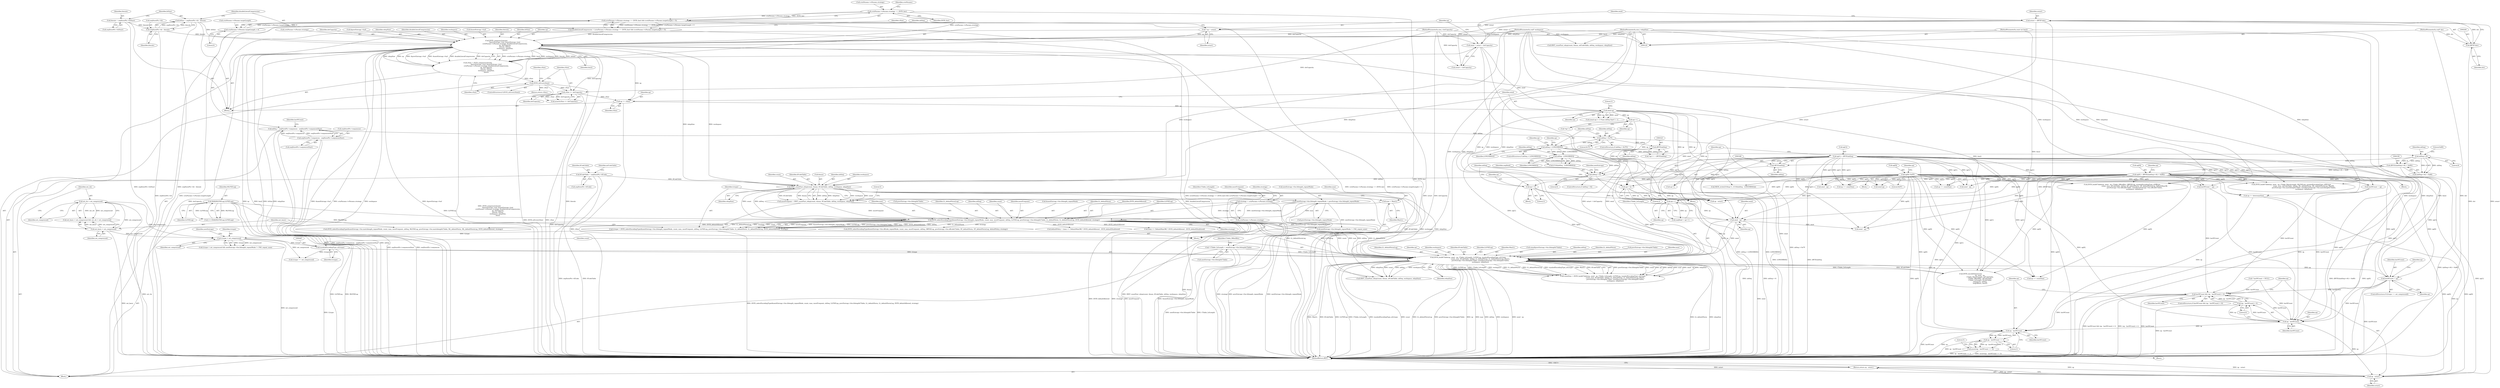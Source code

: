 digraph "0_zstd_3e5cdf1b6a85843e991d7d10f6a2567c15580da0_0@pointer" {
"1000518" [label="(Call,lastNCount = op)"];
"1000355" [label="(Call,op[0]=0xFF)"];
"1000343" [label="(Call,op[1] = (BYTE)nbSeq)"];
"1000347" [label="(Call,(BYTE)nbSeq)"];
"1000338" [label="(Call,nbSeq>>8)"];
"1000327" [label="(Call,nbSeq < LONGNBSEQ)"];
"1000315" [label="(Call,nbSeq < 0x7F)"];
"1000212" [label="(Call,nbSeq = seqStorePtr->sequences - seqStorePtr->sequencesStart)"];
"1000214" [label="(Call,seqStorePtr->sequences - seqStorePtr->sequencesStart)"];
"1000331" [label="(Call,op[0] = (BYTE)((nbSeq>>8) + 0x80))"];
"1000335" [label="(Call,(BYTE)((nbSeq>>8) + 0x80))"];
"1000479" [label="(Call,ZSTD_buildCTable(op, oend - op, CTable_LitLength, LLFSELog, (symbolEncodingType_e)LLtype,\n                                                    count, max, llCodeTable, nbSeq, LL_defaultNorm, LL_defaultNormLog, MaxLL,\n                                                    prevEntropy->fse.litlengthCTable, sizeof(prevEntropy->fse.litlengthCTable),\n                                                    workspace, wkspSize))"];
"1000481" [label="(Call,oend - op)"];
"1000305" [label="(Call,oend-op)"];
"1000202" [label="(Call,oend = ostart + dstCapacity)"];
"1000197" [label="(Call,ostart = (BYTE*)dst)"];
"1000199" [label="(Call,(BYTE*)dst)"];
"1000125" [label="(MethodParameterIn,void* dst)"];
"1000126" [label="(MethodParameterIn,size_t dstCapacity)"];
"1000300" [label="(Call,op += cSize)"];
"1000297" [label="(Call,cSize <= dstCapacity)"];
"1000292" [label="(Call,ZSTD_isError(cSize))"];
"1000267" [label="(Call,cSize = ZSTD_compressLiterals(\n                                    &prevEntropy->huf, &nextEntropy->huf,\n                                    cctxParams->cParams.strategy, disableLiteralCompression,\n                                    op, dstCapacity,\n                                    literals, litSize,\n                                    workspace, wkspSize,\n                                    bmi2))"];
"1000269" [label="(Call,ZSTD_compressLiterals(\n                                    &prevEntropy->huf, &nextEntropy->huf,\n                                    cctxParams->cParams.strategy, disableLiteralCompression,\n                                    op, dstCapacity,\n                                    literals, litSize,\n                                    workspace, wkspSize,\n                                    bmi2))"];
"1000252" [label="(Call,cctxParams->cParams.strategy == ZSTD_fast)"];
"1000249" [label="(Call,disableLiteralCompression = (cctxParams->cParams.strategy == ZSTD_fast) && (cctxParams->cParams.targetLength > 0))"];
"1000251" [label="(Call,(cctxParams->cParams.strategy == ZSTD_fast) && (cctxParams->cParams.targetLength > 0))"];
"1000259" [label="(Call,cctxParams->cParams.targetLength > 0)"];
"1000208" [label="(Call,* op = ostart)"];
"1000243" [label="(Call,seqStorePtr->lit - literals)"];
"1000235" [label="(Call,literals = seqStorePtr->litStart)"];
"1000241" [label="(Call,litSize = seqStorePtr->lit - literals)"];
"1000127" [label="(MethodParameterIn,void* workspace)"];
"1000128" [label="(MethodParameterIn,size_t wkspSize)"];
"1000129" [label="(MethodParameterIn,const int bmi2)"];
"1000397" [label="(Call,op++)"];
"1000350" [label="(Call,op+=2)"];
"1000320" [label="(Call,op++)"];
"1000370" [label="(Call,op+=3)"];
"1000151" [label="(Call,* CTable_LitLength = nextEntropy->fse.litlengthCTable)"];
"1000433" [label="(Call,ZSTD_selectEncodingType(&nextEntropy->fse.litlength_repeatMode, count, max, mostFrequent, nbSeq, LLFSELog, prevEntropy->fse.litlengthCTable, LL_defaultNorm, LL_defaultNormLog, ZSTD_defaultAllowed, strategy))"];
"1000420" [label="(Call,nextEntropy->fse.litlength_repeatMode = prevEntropy->fse.litlength_repeatMode)"];
"1000409" [label="(Call,HIST_countFast_wksp(count, &max, llCodeTable, nbSeq, workspace, wkspSize))"];
"1000187" [label="(Call,llCodeTable = seqStorePtr->llCode)"];
"1000374" [label="(Call,nbSeq==0)"];
"1000367" [label="(Call,nbSeq - LONGNBSEQ)"];
"1000322" [label="(Call,(BYTE)nbSeq)"];
"1000403" [label="(Call,max = MaxLL)"];
"1000407" [label="(Call,mostFrequent = HIST_countFast_wksp(count, &max, llCodeTable, nbSeq, workspace, wkspSize))"];
"1000231" [label="(Call,MAX(MLFSELog,LLFSELog))"];
"1000142" [label="(Call,strategy = cctxParams->cParams.strategy)"];
"1000486" [label="(Call,(symbolEncodingType_e)LLtype)"];
"1000465" [label="(Call,LLtype < set_compressed)"];
"1000431" [label="(Call,LLtype = ZSTD_selectEncodingType(&nextEntropy->fse.litlength_repeatMode, count, max, mostFrequent, nbSeq, LLFSELog, prevEntropy->fse.litlengthCTable, LL_defaultNorm, LL_defaultNormLog, ZSTD_defaultAllowed, strategy))"];
"1000459" [label="(Call,set_rle < set_compressed)"];
"1000456" [label="(Call,set_basic < set_compressed)"];
"1000812" [label="(Call,lastNCount && (op - lastNCount) < 4)"];
"1000822" [label="(Call,op - lastNCount)"];
"1000821" [label="(Call,op - lastNCount == 3)"];
"1000820" [label="(Call,assert(op - lastNCount == 3))"];
"1000815" [label="(Call,op - lastNCount)"];
"1000814" [label="(Call,(op - lastNCount) < 4)"];
"1000832" [label="(Call,op - ostart)"];
"1000831" [label="(Return,return op - ostart;)"];
"1000204" [label="(Call,ostart + dstCapacity)"];
"1000335" [label="(Call,(BYTE)((nbSeq>>8) + 0x80))"];
"1000296" [label="(Call,assert(cSize <= dstCapacity))"];
"1000832" [label="(Call,op - ostart)"];
"1000284" [label="(Identifier,op)"];
"1000398" [label="(Identifier,op)"];
"1000343" [label="(Call,op[1] = (BYTE)nbSeq)"];
"1000153" [label="(Call,nextEntropy->fse.litlengthCTable)"];
"1000397" [label="(Call,op++)"];
"1000444" [label="(Identifier,LLFSELog)"];
"1000297" [label="(Call,cSize <= dstCapacity)"];
"1000514" [label="(ControlStructure,if (LLtype == set_compressed))"];
"1000765" [label="(Call,op += countSize)"];
"1000821" [label="(Call,op - lastNCount == 3)"];
"1000409" [label="(Call,HIST_countFast_wksp(count, &max, llCodeTable, nbSeq, workspace, wkspSize))"];
"1000519" [label="(Identifier,lastNCount)"];
"1000198" [label="(Identifier,ostart)"];
"1000316" [label="(Identifier,nbSeq)"];
"1000337" [label="(Call,(nbSeq>>8) + 0x80)"];
"1000304" [label="(Call,(oend-op) < 3 /*max nbSeq Size*/ + 1)"];
"1000144" [label="(Call,cctxParams->cParams.strategy)"];
"1000362" [label="(Call,op+1)"];
"1000347" [label="(Call,(BYTE)nbSeq)"];
"1000265" [label="(Literal,0)"];
"1000373" [label="(ControlStructure,if (nbSeq==0))"];
"1000350" [label="(Call,op+=2)"];
"1000811" [label="(ControlStructure,if (lastNCount && (op - lastNCount) < 4))"];
"1000151" [label="(Call,* CTable_LitLength = nextEntropy->fse.litlengthCTable)"];
"1000319" [label="(Call,*op++)"];
"1000507" [label="(Identifier,workspace)"];
"1000645" [label="(Call,op += countSize)"];
"1000126" [label="(MethodParameterIn,size_t dstCapacity)"];
"1000340" [label="(Literal,8)"];
"1000375" [label="(Identifier,nbSeq)"];
"1000299" [label="(Identifier,dstCapacity)"];
"1000420" [label="(Call,nextEntropy->fse.litlength_repeatMode = prevEntropy->fse.litlength_repeatMode)"];
"1000445" [label="(Call,prevEntropy->fse.litlengthCTable)"];
"1000237" [label="(Call,seqStorePtr->litStart)"];
"1000451" [label="(Identifier,LL_defaultNormLog)"];
"1000278" [label="(Call,cctxParams->cParams.strategy)"];
"1000479" [label="(Call,ZSTD_buildCTable(op, oend - op, CTable_LitLength, LLFSELog, (symbolEncodingType_e)LLtype,\n                                                    count, max, llCodeTable, nbSeq, LL_defaultNorm, LL_defaultNormLog, MaxLL,\n                                                    prevEntropy->fse.litlengthCTable, sizeof(prevEntropy->fse.litlengthCTable),\n                                                    workspace, wkspSize))"];
"1000244" [label="(Call,seqStorePtr->lit)"];
"1000603" [label="(Call,ZSTD_buildCTable(op, oend - op, CTable_OffsetBits, OffFSELog, (symbolEncodingType_e)Offtype,\n                                                    count, max, ofCodeTable, nbSeq, OF_defaultNorm, OF_defaultNormLog, DefaultMaxOff,\n                                                    prevEntropy->fse.offcodeCTable, sizeof(prevEntropy->fse.offcodeCTable),\n                                                    workspace, wkspSize))"];
"1000491" [label="(Identifier,llCodeTable)"];
"1000369" [label="(Identifier,LONGNBSEQ)"];
"1000827" [label="(Literal,5)"];
"1000285" [label="(Identifier,dstCapacity)"];
"1000521" [label="(Call,op += countSize)"];
"1000543" [label="(Call,(max <= DefaultMaxOff) ? ZSTD_defaultAllowed : ZSTD_defaultDisallowed)"];
"1000213" [label="(Identifier,nbSeq)"];
"1000485" [label="(Identifier,LLFSELog)"];
"1000642" [label="(Call,lastNCount = op)"];
"1000381" [label="(Identifier,nextEntropy)"];
"1000426" [label="(Call,prevEntropy->fse.litlength_repeatMode)"];
"1000656" [label="(Call,HIST_countFast_wksp(count, &max, mlCodeTable, nbSeq, workspace, wkspSize))"];
"1000461" [label="(Identifier,set_compressed)"];
"1000825" [label="(Literal,3)"];
"1000356" [label="(Call,op[0])"];
"1000820" [label="(Call,assert(op - lastNCount == 3))"];
"1000270" [label="(Call,&prevEntropy->huf)"];
"1000495" [label="(Identifier,MaxLL)"];
"1000258" [label="(Identifier,ZSTD_fast)"];
"1000202" [label="(Call,oend = ostart + dstCapacity)"];
"1000251" [label="(Call,(cctxParams->cParams.strategy == ZSTD_fast) && (cctxParams->cParams.targetLength > 0))"];
"1000328" [label="(Identifier,nbSeq)"];
"1000315" [label="(Call,nbSeq < 0x7F)"];
"1000367" [label="(Call,nbSeq - LONGNBSEQ)"];
"1000354" [label="(Block,)"];
"1000291" [label="(ControlStructure,if (ZSTD_isError(cSize)))"];
"1000453" [label="(Identifier,strategy)"];
"1000431" [label="(Call,LLtype = ZSTD_selectEncodingType(&nextEntropy->fse.litlength_repeatMode, count, max, mostFrequent, nbSeq, LLFSELog, prevEntropy->fse.litlengthCTable, LL_defaultNorm, LL_defaultNormLog, ZSTD_defaultAllowed, strategy))"];
"1000443" [label="(Identifier,nbSeq)"];
"1000414" [label="(Identifier,nbSeq)"];
"1000289" [label="(Identifier,wkspSize)"];
"1000723" [label="(Call,ZSTD_buildCTable(op, oend - op, CTable_MatchLength, MLFSELog, (symbolEncodingType_e)MLtype,\n                                                    count, max, mlCodeTable, nbSeq, ML_defaultNorm, ML_defaultNormLog, MaxML,\n                                                    prevEntropy->fse.matchlengthCTable, sizeof(prevEntropy->fse.matchlengthCTable),\n                                                    workspace, wkspSize))"];
"1000481" [label="(Call,oend - op)"];
"1000314" [label="(ControlStructure,if (nbSeq < 0x7F))"];
"1000306" [label="(Identifier,oend)"];
"1000376" [label="(Literal,0)"];
"1000365" [label="(Call,(U16)(nbSeq - LONGNBSEQ))"];
"1000127" [label="(MethodParameterIn,void* workspace)"];
"1000293" [label="(Identifier,cSize)"];
"1000224" [label="(Identifier,lastNCount)"];
"1000267" [label="(Call,cSize = ZSTD_compressLiterals(\n                                    &prevEntropy->huf, &nextEntropy->huf,\n                                    cctxParams->cParams.strategy, disableLiteralCompression,\n                                    op, dstCapacity,\n                                    literals, litSize,\n                                    workspace, wkspSize,\n                                    bmi2))"];
"1000486" [label="(Call,(symbolEncodingType_e)LLtype)"];
"1000456" [label="(Call,set_basic < set_compressed)"];
"1000762" [label="(Call,lastNCount = op)"];
"1000404" [label="(Identifier,max)"];
"1000407" [label="(Call,mostFrequent = HIST_countFast_wksp(count, &max, llCodeTable, nbSeq, workspace, wkspSize))"];
"1000522" [label="(Identifier,op)"];
"1000441" [label="(Identifier,max)"];
"1000395" [label="(Call,seqHead = op++)"];
"1000440" [label="(Identifier,count)"];
"1000421" [label="(Call,nextEntropy->fse.litlength_repeatMode)"];
"1000814" [label="(Call,(op - lastNCount) < 4)"];
"1000188" [label="(Identifier,llCodeTable)"];
"1000565" [label="(Call,ZSTD_selectEncodingType(&nextEntropy->fse.offcode_repeatMode, count, max, mostFrequent, nbSeq, OffFSELog, prevEntropy->fse.offcodeCTable, OF_defaultNorm, OF_defaultNormLog, defaultPolicy, strategy))"];
"1000345" [label="(Identifier,op)"];
"1000333" [label="(Identifier,op)"];
"1000295" [label="(Identifier,cSize)"];
"1000833" [label="(Identifier,op)"];
"1000477" [label="(Call,countSize = ZSTD_buildCTable(op, oend - op, CTable_LitLength, LLFSELog, (symbolEncodingType_e)LLtype,\n                                                    count, max, llCodeTable, nbSeq, LL_defaultNorm, LL_defaultNormLog, MaxLL,\n                                                    prevEntropy->fse.litlengthCTable, sizeof(prevEntropy->fse.litlengthCTable),\n                                                    workspace, wkspSize))"];
"1000415" [label="(Identifier,workspace)"];
"1000199" [label="(Call,(BYTE*)dst)"];
"1000541" [label="(Call,defaultPolicy = (max <= DefaultMaxOff) ? ZSTD_defaultAllowed : ZSTD_defaultDisallowed)"];
"1000396" [label="(Identifier,seqHead)"];
"1000459" [label="(Call,set_rle < set_compressed)"];
"1000467" [label="(Identifier,set_compressed)"];
"1000408" [label="(Identifier,mostFrequent)"];
"1000242" [label="(Identifier,litSize)"];
"1000501" [label="(Call,sizeof(prevEntropy->fse.litlengthCTable))"];
"1000403" [label="(Call,max = MaxLL)"];
"1000460" [label="(Identifier,set_rle)"];
"1000416" [label="(Identifier,wkspSize)"];
"1000320" [label="(Call,op++)"];
"1000332" [label="(Call,op[0])"];
"1000283" [label="(Identifier,disableLiteralCompression)"];
"1000520" [label="(Identifier,op)"];
"1000338" [label="(Call,nbSeq>>8)"];
"1000352" [label="(Literal,2)"];
"1000331" [label="(Call,op[0] = (BYTE)((nbSeq>>8) + 0x80))"];
"1000329" [label="(Identifier,LONGNBSEQ)"];
"1000208" [label="(Call,* op = ostart)"];
"1000215" [label="(Call,seqStorePtr->sequences)"];
"1000243" [label="(Call,seqStorePtr->lit - literals)"];
"1000605" [label="(Call,oend - op)"];
"1000290" [label="(Identifier,bmi2)"];
"1000305" [label="(Call,oend-op)"];
"1000392" [label="(Call,op - ostart)"];
"1000327" [label="(Call,nbSeq < LONGNBSEQ)"];
"1000492" [label="(Identifier,nbSeq)"];
"1000249" [label="(Call,disableLiteralCompression = (cctxParams->cParams.strategy == ZSTD_fast) && (cctxParams->cParams.targetLength > 0))"];
"1000247" [label="(Identifier,literals)"];
"1000813" [label="(Identifier,lastNCount)"];
"1000816" [label="(Identifier,op)"];
"1000212" [label="(Call,nbSeq = seqStorePtr->sequences - seqStorePtr->sequencesStart)"];
"1000493" [label="(Identifier,LL_defaultNorm)"];
"1000125" [label="(MethodParameterIn,void* dst)"];
"1000808" [label="(Call,op += bitstreamSize)"];
"1000815" [label="(Call,op - lastNCount)"];
"1000160" [label="(Identifier,CTable_OffsetBits)"];
"1000669" [label="(Call,oend-op)"];
"1000302" [label="(Identifier,cSize)"];
"1000496" [label="(Call,prevEntropy->fse.litlengthCTable)"];
"1000442" [label="(Identifier,mostFrequent)"];
"1000455" [label="(Call,set_basic < set_compressed && set_rle < set_compressed)"];
"1000488" [label="(Identifier,LLtype)"];
"1000253" [label="(Call,cctxParams->cParams.strategy)"];
"1000685" [label="(Call,ZSTD_selectEncodingType(&nextEntropy->fse.matchlength_repeatMode, count, max, mostFrequent, nbSeq, MLFSELog, prevEntropy->fse.matchlengthCTable, ML_defaultNorm, ML_defaultNormLog, ZSTD_defaultAllowed, strategy))"];
"1000234" [label="(Block,)"];
"1000342" [label="(Block,)"];
"1000223" [label="(Call,* lastNCount = NULL)"];
"1000218" [label="(Call,seqStorePtr->sequencesStart)"];
"1000831" [label="(Return,return op - ostart;)"];
"1000361" [label="(Call,MEM_writeLE16(op+1, (U16)(nbSeq - LONGNBSEQ)))"];
"1000468" [label="(Call,nextEntropy->fse.litlength_repeatMode != FSE_repeat_none)"];
"1000490" [label="(Identifier,max)"];
"1000351" [label="(Identifier,op)"];
"1000339" [label="(Identifier,nbSeq)"];
"1000532" [label="(Call,HIST_countFast_wksp(count, &max, ofCodeTable, nbSeq, workspace, wkspSize))"];
"1000250" [label="(Identifier,disableLiteralCompression)"];
"1000433" [label="(Call,ZSTD_selectEncodingType(&nextEntropy->fse.litlength_repeatMode, count, max, mostFrequent, nbSeq, LLFSELog, prevEntropy->fse.litlengthCTable, LL_defaultNorm, LL_defaultNormLog, ZSTD_defaultAllowed, strategy))"];
"1000834" [label="(Identifier,ostart)"];
"1000355" [label="(Call,op[0]=0xFF)"];
"1000434" [label="(Call,&nextEntropy->fse.litlength_repeatMode)"];
"1000214" [label="(Call,seqStorePtr->sequences - seqStorePtr->sequencesStart)"];
"1000189" [label="(Call,seqStorePtr->llCode)"];
"1000241" [label="(Call,litSize = seqStorePtr->lit - literals)"];
"1000410" [label="(Identifier,count)"];
"1000330" [label="(Block,)"];
"1000129" [label="(MethodParameterIn,const int bmi2)"];
"1000401" [label="(Block,)"];
"1000405" [label="(Identifier,MaxLL)"];
"1000260" [label="(Call,cctxParams->cParams.targetLength)"];
"1000187" [label="(Call,llCodeTable = seqStorePtr->llCode)"];
"1000818" [label="(Literal,4)"];
"1000309" [label="(Literal,3)"];
"1000817" [label="(Identifier,lastNCount)"];
"1000231" [label="(Call,MAX(MLFSELog,LLFSELog))"];
"1000142" [label="(Call,strategy = cctxParams->cParams.strategy)"];
"1000288" [label="(Identifier,workspace)"];
"1000508" [label="(Identifier,wkspSize)"];
"1000374" [label="(Call,nbSeq==0)"];
"1000484" [label="(Identifier,CTable_LitLength)"];
"1000368" [label="(Identifier,nbSeq)"];
"1000341" [label="(Literal,0x80)"];
"1000307" [label="(Identifier,op)"];
"1000482" [label="(Identifier,oend)"];
"1000301" [label="(Identifier,op)"];
"1000450" [label="(Identifier,LL_defaultNorm)"];
"1000318" [label="(Call,*op++ = (BYTE)nbSeq)"];
"1000360" [label="(Block,)"];
"1000233" [label="(Identifier,LLFSELog)"];
"1000725" [label="(Call,oend - op)"];
"1000321" [label="(Identifier,op)"];
"1000143" [label="(Identifier,strategy)"];
"1000294" [label="(Return,return cSize;)"];
"1000349" [label="(Identifier,nbSeq)"];
"1000458" [label="(Identifier,set_compressed)"];
"1000128" [label="(MethodParameterIn,size_t wkspSize)"];
"1000268" [label="(Identifier,cSize)"];
"1000471" [label="(Identifier,nextEntropy)"];
"1000322" [label="(Call,(BYTE)nbSeq)"];
"1000418" [label="(Literal,5)"];
"1000274" [label="(Call,&nextEntropy->huf)"];
"1000235" [label="(Call,literals = seqStorePtr->litStart)"];
"1000489" [label="(Identifier,count)"];
"1000232" [label="(Identifier,MLFSELog)"];
"1000197" [label="(Call,ostart = (BYTE*)dst)"];
"1000359" [label="(Literal,0xFF)"];
"1000812" [label="(Call,lastNCount && (op - lastNCount) < 4)"];
"1000210" [label="(Identifier,ostart)"];
"1000229" [label="(Call,1<<MAX(MLFSELog,LLFSELog))"];
"1000494" [label="(Identifier,LL_defaultNormLog)"];
"1000203" [label="(Identifier,oend)"];
"1000286" [label="(Identifier,literals)"];
"1000357" [label="(Identifier,op)"];
"1000262" [label="(Identifier,cctxParams)"];
"1000201" [label="(Identifier,dst)"];
"1000413" [label="(Identifier,llCodeTable)"];
"1000465" [label="(Call,LLtype < set_compressed)"];
"1000193" [label="(Identifier,mlCodeTable)"];
"1000790" [label="(Call,oend - op)"];
"1000236" [label="(Identifier,literals)"];
"1000372" [label="(Literal,3)"];
"1000483" [label="(Identifier,op)"];
"1000300" [label="(Call,op += cSize)"];
"1000269" [label="(Call,ZSTD_compressLiterals(\n                                    &prevEntropy->huf, &nextEntropy->huf,\n                                    cctxParams->cParams.strategy, disableLiteralCompression,\n                                    op, dstCapacity,\n                                    literals, litSize,\n                                    workspace, wkspSize,\n                                    bmi2))"];
"1000824" [label="(Identifier,lastNCount)"];
"1000287" [label="(Identifier,litSize)"];
"1000298" [label="(Identifier,cSize)"];
"1000152" [label="(Identifier,CTable_LitLength)"];
"1000317" [label="(Literal,0x7F)"];
"1000835" [label="(MethodReturn,RET)"];
"1000209" [label="(Identifier,op)"];
"1000457" [label="(Identifier,set_basic)"];
"1000464" [label="(Call,LLtype < set_compressed && nextEntropy->fse.litlength_repeatMode != FSE_repeat_none)"];
"1000370" [label="(Call,op+=3)"];
"1000371" [label="(Identifier,op)"];
"1000363" [label="(Identifier,op)"];
"1000292" [label="(Call,ZSTD_isError(cSize))"];
"1000344" [label="(Call,op[1])"];
"1000466" [label="(Identifier,LLtype)"];
"1000259" [label="(Call,cctxParams->cParams.targetLength > 0)"];
"1000411" [label="(Call,&max)"];
"1000252" [label="(Call,cctxParams->cParams.strategy == ZSTD_fast)"];
"1000452" [label="(Identifier,ZSTD_defaultAllowed)"];
"1000324" [label="(Identifier,nbSeq)"];
"1000130" [label="(Block,)"];
"1000518" [label="(Call,lastNCount = op)"];
"1000788" [label="(Call,ZSTD_encodeSequences(\n                                        op, oend - op,\n                                        CTable_MatchLength, mlCodeTable,\n                                        CTable_OffsetBits, ofCodeTable,\n                                        CTable_LitLength, llCodeTable,\n                                        sequences, nbSeq,\n                                        longOffsets, bmi2))"];
"1000480" [label="(Identifier,op)"];
"1000823" [label="(Identifier,op)"];
"1000432" [label="(Identifier,LLtype)"];
"1000822" [label="(Call,op - lastNCount)"];
"1000515" [label="(Call,LLtype == set_compressed)"];
"1000819" [label="(Block,)"];
"1000326" [label="(ControlStructure,if (nbSeq < LONGNBSEQ))"];
"1000518" -> "1000514"  [label="AST: "];
"1000518" -> "1000520"  [label="CFG: "];
"1000519" -> "1000518"  [label="AST: "];
"1000520" -> "1000518"  [label="AST: "];
"1000522" -> "1000518"  [label="CFG: "];
"1000518" -> "1000835"  [label="DDG: lastNCount"];
"1000355" -> "1000518"  [label="DDG: op[0]"];
"1000343" -> "1000518"  [label="DDG: op[1]"];
"1000331" -> "1000518"  [label="DDG: op[0]"];
"1000479" -> "1000518"  [label="DDG: op"];
"1000518" -> "1000812"  [label="DDG: lastNCount"];
"1000518" -> "1000815"  [label="DDG: lastNCount"];
"1000355" -> "1000354"  [label="AST: "];
"1000355" -> "1000359"  [label="CFG: "];
"1000356" -> "1000355"  [label="AST: "];
"1000359" -> "1000355"  [label="AST: "];
"1000363" -> "1000355"  [label="CFG: "];
"1000355" -> "1000835"  [label="DDG: op[0]"];
"1000355" -> "1000361"  [label="DDG: op[0]"];
"1000355" -> "1000362"  [label="DDG: op[0]"];
"1000355" -> "1000370"  [label="DDG: op[0]"];
"1000355" -> "1000392"  [label="DDG: op[0]"];
"1000355" -> "1000397"  [label="DDG: op[0]"];
"1000355" -> "1000479"  [label="DDG: op[0]"];
"1000355" -> "1000481"  [label="DDG: op[0]"];
"1000355" -> "1000521"  [label="DDG: op[0]"];
"1000355" -> "1000603"  [label="DDG: op[0]"];
"1000355" -> "1000605"  [label="DDG: op[0]"];
"1000355" -> "1000642"  [label="DDG: op[0]"];
"1000355" -> "1000645"  [label="DDG: op[0]"];
"1000355" -> "1000669"  [label="DDG: op[0]"];
"1000355" -> "1000723"  [label="DDG: op[0]"];
"1000355" -> "1000725"  [label="DDG: op[0]"];
"1000355" -> "1000762"  [label="DDG: op[0]"];
"1000355" -> "1000765"  [label="DDG: op[0]"];
"1000355" -> "1000788"  [label="DDG: op[0]"];
"1000355" -> "1000790"  [label="DDG: op[0]"];
"1000355" -> "1000808"  [label="DDG: op[0]"];
"1000355" -> "1000815"  [label="DDG: op[0]"];
"1000355" -> "1000822"  [label="DDG: op[0]"];
"1000355" -> "1000832"  [label="DDG: op[0]"];
"1000343" -> "1000342"  [label="AST: "];
"1000343" -> "1000347"  [label="CFG: "];
"1000344" -> "1000343"  [label="AST: "];
"1000347" -> "1000343"  [label="AST: "];
"1000351" -> "1000343"  [label="CFG: "];
"1000343" -> "1000835"  [label="DDG: op[1]"];
"1000343" -> "1000835"  [label="DDG: (BYTE)nbSeq"];
"1000347" -> "1000343"  [label="DDG: nbSeq"];
"1000343" -> "1000350"  [label="DDG: op[1]"];
"1000343" -> "1000392"  [label="DDG: op[1]"];
"1000343" -> "1000397"  [label="DDG: op[1]"];
"1000343" -> "1000479"  [label="DDG: op[1]"];
"1000343" -> "1000481"  [label="DDG: op[1]"];
"1000343" -> "1000521"  [label="DDG: op[1]"];
"1000343" -> "1000603"  [label="DDG: op[1]"];
"1000343" -> "1000605"  [label="DDG: op[1]"];
"1000343" -> "1000642"  [label="DDG: op[1]"];
"1000343" -> "1000645"  [label="DDG: op[1]"];
"1000343" -> "1000669"  [label="DDG: op[1]"];
"1000343" -> "1000723"  [label="DDG: op[1]"];
"1000343" -> "1000725"  [label="DDG: op[1]"];
"1000343" -> "1000762"  [label="DDG: op[1]"];
"1000343" -> "1000765"  [label="DDG: op[1]"];
"1000343" -> "1000788"  [label="DDG: op[1]"];
"1000343" -> "1000790"  [label="DDG: op[1]"];
"1000343" -> "1000808"  [label="DDG: op[1]"];
"1000343" -> "1000815"  [label="DDG: op[1]"];
"1000343" -> "1000822"  [label="DDG: op[1]"];
"1000343" -> "1000832"  [label="DDG: op[1]"];
"1000347" -> "1000349"  [label="CFG: "];
"1000348" -> "1000347"  [label="AST: "];
"1000349" -> "1000347"  [label="AST: "];
"1000338" -> "1000347"  [label="DDG: nbSeq"];
"1000347" -> "1000374"  [label="DDG: nbSeq"];
"1000338" -> "1000337"  [label="AST: "];
"1000338" -> "1000340"  [label="CFG: "];
"1000339" -> "1000338"  [label="AST: "];
"1000340" -> "1000338"  [label="AST: "];
"1000341" -> "1000338"  [label="CFG: "];
"1000338" -> "1000335"  [label="DDG: nbSeq"];
"1000338" -> "1000335"  [label="DDG: 8"];
"1000338" -> "1000337"  [label="DDG: nbSeq"];
"1000338" -> "1000337"  [label="DDG: 8"];
"1000327" -> "1000338"  [label="DDG: nbSeq"];
"1000327" -> "1000326"  [label="AST: "];
"1000327" -> "1000329"  [label="CFG: "];
"1000328" -> "1000327"  [label="AST: "];
"1000329" -> "1000327"  [label="AST: "];
"1000333" -> "1000327"  [label="CFG: "];
"1000357" -> "1000327"  [label="CFG: "];
"1000327" -> "1000835"  [label="DDG: LONGNBSEQ"];
"1000327" -> "1000835"  [label="DDG: nbSeq < LONGNBSEQ"];
"1000315" -> "1000327"  [label="DDG: nbSeq"];
"1000327" -> "1000367"  [label="DDG: nbSeq"];
"1000327" -> "1000367"  [label="DDG: LONGNBSEQ"];
"1000315" -> "1000314"  [label="AST: "];
"1000315" -> "1000317"  [label="CFG: "];
"1000316" -> "1000315"  [label="AST: "];
"1000317" -> "1000315"  [label="AST: "];
"1000321" -> "1000315"  [label="CFG: "];
"1000328" -> "1000315"  [label="CFG: "];
"1000315" -> "1000835"  [label="DDG: nbSeq < 0x7F"];
"1000212" -> "1000315"  [label="DDG: nbSeq"];
"1000315" -> "1000322"  [label="DDG: nbSeq"];
"1000212" -> "1000130"  [label="AST: "];
"1000212" -> "1000214"  [label="CFG: "];
"1000213" -> "1000212"  [label="AST: "];
"1000214" -> "1000212"  [label="AST: "];
"1000224" -> "1000212"  [label="CFG: "];
"1000212" -> "1000835"  [label="DDG: seqStorePtr->sequences - seqStorePtr->sequencesStart"];
"1000212" -> "1000835"  [label="DDG: nbSeq"];
"1000214" -> "1000212"  [label="DDG: seqStorePtr->sequences"];
"1000214" -> "1000212"  [label="DDG: seqStorePtr->sequencesStart"];
"1000214" -> "1000218"  [label="CFG: "];
"1000215" -> "1000214"  [label="AST: "];
"1000218" -> "1000214"  [label="AST: "];
"1000214" -> "1000835"  [label="DDG: seqStorePtr->sequencesStart"];
"1000214" -> "1000835"  [label="DDG: seqStorePtr->sequences"];
"1000331" -> "1000330"  [label="AST: "];
"1000331" -> "1000335"  [label="CFG: "];
"1000332" -> "1000331"  [label="AST: "];
"1000335" -> "1000331"  [label="AST: "];
"1000345" -> "1000331"  [label="CFG: "];
"1000331" -> "1000835"  [label="DDG: op[0]"];
"1000331" -> "1000835"  [label="DDG: (BYTE)((nbSeq>>8) + 0x80)"];
"1000335" -> "1000331"  [label="DDG: (nbSeq>>8) + 0x80"];
"1000331" -> "1000350"  [label="DDG: op[0]"];
"1000331" -> "1000392"  [label="DDG: op[0]"];
"1000331" -> "1000397"  [label="DDG: op[0]"];
"1000331" -> "1000479"  [label="DDG: op[0]"];
"1000331" -> "1000481"  [label="DDG: op[0]"];
"1000331" -> "1000521"  [label="DDG: op[0]"];
"1000331" -> "1000603"  [label="DDG: op[0]"];
"1000331" -> "1000605"  [label="DDG: op[0]"];
"1000331" -> "1000642"  [label="DDG: op[0]"];
"1000331" -> "1000645"  [label="DDG: op[0]"];
"1000331" -> "1000669"  [label="DDG: op[0]"];
"1000331" -> "1000723"  [label="DDG: op[0]"];
"1000331" -> "1000725"  [label="DDG: op[0]"];
"1000331" -> "1000762"  [label="DDG: op[0]"];
"1000331" -> "1000765"  [label="DDG: op[0]"];
"1000331" -> "1000788"  [label="DDG: op[0]"];
"1000331" -> "1000790"  [label="DDG: op[0]"];
"1000331" -> "1000808"  [label="DDG: op[0]"];
"1000331" -> "1000815"  [label="DDG: op[0]"];
"1000331" -> "1000822"  [label="DDG: op[0]"];
"1000331" -> "1000832"  [label="DDG: op[0]"];
"1000335" -> "1000337"  [label="CFG: "];
"1000336" -> "1000335"  [label="AST: "];
"1000337" -> "1000335"  [label="AST: "];
"1000335" -> "1000835"  [label="DDG: (nbSeq>>8) + 0x80"];
"1000479" -> "1000477"  [label="AST: "];
"1000479" -> "1000508"  [label="CFG: "];
"1000480" -> "1000479"  [label="AST: "];
"1000481" -> "1000479"  [label="AST: "];
"1000484" -> "1000479"  [label="AST: "];
"1000485" -> "1000479"  [label="AST: "];
"1000486" -> "1000479"  [label="AST: "];
"1000489" -> "1000479"  [label="AST: "];
"1000490" -> "1000479"  [label="AST: "];
"1000491" -> "1000479"  [label="AST: "];
"1000492" -> "1000479"  [label="AST: "];
"1000493" -> "1000479"  [label="AST: "];
"1000494" -> "1000479"  [label="AST: "];
"1000495" -> "1000479"  [label="AST: "];
"1000496" -> "1000479"  [label="AST: "];
"1000501" -> "1000479"  [label="AST: "];
"1000507" -> "1000479"  [label="AST: "];
"1000508" -> "1000479"  [label="AST: "];
"1000477" -> "1000479"  [label="CFG: "];
"1000479" -> "1000835"  [label="DDG: (symbolEncodingType_e)LLtype"];
"1000479" -> "1000835"  [label="DDG: count"];
"1000479" -> "1000835"  [label="DDG: LL_defaultNormLog"];
"1000479" -> "1000835"  [label="DDG: prevEntropy->fse.litlengthCTable"];
"1000479" -> "1000835"  [label="DDG: workspace"];
"1000479" -> "1000835"  [label="DDG: LL_defaultNorm"];
"1000479" -> "1000835"  [label="DDG: MaxLL"];
"1000479" -> "1000835"  [label="DDG: llCodeTable"];
"1000479" -> "1000835"  [label="DDG: op"];
"1000479" -> "1000835"  [label="DDG: max"];
"1000479" -> "1000835"  [label="DDG: nbSeq"];
"1000479" -> "1000835"  [label="DDG: oend - op"];
"1000479" -> "1000835"  [label="DDG: wkspSize"];
"1000479" -> "1000835"  [label="DDG: LLFSELog"];
"1000479" -> "1000835"  [label="DDG: CTable_LitLength"];
"1000479" -> "1000477"  [label="DDG: prevEntropy->fse.litlengthCTable"];
"1000479" -> "1000477"  [label="DDG: count"];
"1000479" -> "1000477"  [label="DDG: op"];
"1000479" -> "1000477"  [label="DDG: nbSeq"];
"1000479" -> "1000477"  [label="DDG: max"];
"1000479" -> "1000477"  [label="DDG: oend - op"];
"1000479" -> "1000477"  [label="DDG: wkspSize"];
"1000479" -> "1000477"  [label="DDG: LLFSELog"];
"1000479" -> "1000477"  [label="DDG: CTable_LitLength"];
"1000479" -> "1000477"  [label="DDG: workspace"];
"1000479" -> "1000477"  [label="DDG: LL_defaultNorm"];
"1000479" -> "1000477"  [label="DDG: LL_defaultNormLog"];
"1000479" -> "1000477"  [label="DDG: (symbolEncodingType_e)LLtype"];
"1000479" -> "1000477"  [label="DDG: MaxLL"];
"1000479" -> "1000477"  [label="DDG: llCodeTable"];
"1000481" -> "1000479"  [label="DDG: op"];
"1000481" -> "1000479"  [label="DDG: oend"];
"1000151" -> "1000479"  [label="DDG: CTable_LitLength"];
"1000433" -> "1000479"  [label="DDG: LLFSELog"];
"1000433" -> "1000479"  [label="DDG: count"];
"1000433" -> "1000479"  [label="DDG: max"];
"1000433" -> "1000479"  [label="DDG: nbSeq"];
"1000433" -> "1000479"  [label="DDG: LL_defaultNorm"];
"1000433" -> "1000479"  [label="DDG: LL_defaultNormLog"];
"1000486" -> "1000479"  [label="DDG: LLtype"];
"1000409" -> "1000479"  [label="DDG: llCodeTable"];
"1000409" -> "1000479"  [label="DDG: workspace"];
"1000409" -> "1000479"  [label="DDG: wkspSize"];
"1000127" -> "1000479"  [label="DDG: workspace"];
"1000128" -> "1000479"  [label="DDG: wkspSize"];
"1000479" -> "1000521"  [label="DDG: op"];
"1000479" -> "1000532"  [label="DDG: count"];
"1000479" -> "1000532"  [label="DDG: nbSeq"];
"1000479" -> "1000532"  [label="DDG: workspace"];
"1000479" -> "1000532"  [label="DDG: wkspSize"];
"1000479" -> "1000788"  [label="DDG: CTable_LitLength"];
"1000479" -> "1000788"  [label="DDG: llCodeTable"];
"1000481" -> "1000483"  [label="CFG: "];
"1000482" -> "1000481"  [label="AST: "];
"1000483" -> "1000481"  [label="AST: "];
"1000484" -> "1000481"  [label="CFG: "];
"1000481" -> "1000835"  [label="DDG: oend"];
"1000305" -> "1000481"  [label="DDG: oend"];
"1000397" -> "1000481"  [label="DDG: op"];
"1000481" -> "1000605"  [label="DDG: oend"];
"1000305" -> "1000304"  [label="AST: "];
"1000305" -> "1000307"  [label="CFG: "];
"1000306" -> "1000305"  [label="AST: "];
"1000307" -> "1000305"  [label="AST: "];
"1000309" -> "1000305"  [label="CFG: "];
"1000305" -> "1000835"  [label="DDG: op"];
"1000305" -> "1000835"  [label="DDG: oend"];
"1000305" -> "1000304"  [label="DDG: oend"];
"1000305" -> "1000304"  [label="DDG: op"];
"1000202" -> "1000305"  [label="DDG: oend"];
"1000300" -> "1000305"  [label="DDG: op"];
"1000305" -> "1000320"  [label="DDG: op"];
"1000305" -> "1000350"  [label="DDG: op"];
"1000305" -> "1000361"  [label="DDG: op"];
"1000305" -> "1000362"  [label="DDG: op"];
"1000305" -> "1000370"  [label="DDG: op"];
"1000202" -> "1000130"  [label="AST: "];
"1000202" -> "1000204"  [label="CFG: "];
"1000203" -> "1000202"  [label="AST: "];
"1000204" -> "1000202"  [label="AST: "];
"1000209" -> "1000202"  [label="CFG: "];
"1000202" -> "1000835"  [label="DDG: oend"];
"1000202" -> "1000835"  [label="DDG: ostart + dstCapacity"];
"1000197" -> "1000202"  [label="DDG: ostart"];
"1000126" -> "1000202"  [label="DDG: dstCapacity"];
"1000197" -> "1000130"  [label="AST: "];
"1000197" -> "1000199"  [label="CFG: "];
"1000198" -> "1000197"  [label="AST: "];
"1000199" -> "1000197"  [label="AST: "];
"1000203" -> "1000197"  [label="CFG: "];
"1000197" -> "1000835"  [label="DDG: (BYTE*)dst"];
"1000199" -> "1000197"  [label="DDG: dst"];
"1000197" -> "1000204"  [label="DDG: ostart"];
"1000197" -> "1000208"  [label="DDG: ostart"];
"1000197" -> "1000392"  [label="DDG: ostart"];
"1000197" -> "1000832"  [label="DDG: ostart"];
"1000199" -> "1000201"  [label="CFG: "];
"1000200" -> "1000199"  [label="AST: "];
"1000201" -> "1000199"  [label="AST: "];
"1000199" -> "1000835"  [label="DDG: dst"];
"1000125" -> "1000199"  [label="DDG: dst"];
"1000125" -> "1000120"  [label="AST: "];
"1000125" -> "1000835"  [label="DDG: dst"];
"1000126" -> "1000120"  [label="AST: "];
"1000126" -> "1000835"  [label="DDG: dstCapacity"];
"1000126" -> "1000204"  [label="DDG: dstCapacity"];
"1000126" -> "1000269"  [label="DDG: dstCapacity"];
"1000126" -> "1000297"  [label="DDG: dstCapacity"];
"1000300" -> "1000234"  [label="AST: "];
"1000300" -> "1000302"  [label="CFG: "];
"1000301" -> "1000300"  [label="AST: "];
"1000302" -> "1000300"  [label="AST: "];
"1000306" -> "1000300"  [label="CFG: "];
"1000300" -> "1000835"  [label="DDG: cSize"];
"1000297" -> "1000300"  [label="DDG: cSize"];
"1000269" -> "1000300"  [label="DDG: op"];
"1000297" -> "1000296"  [label="AST: "];
"1000297" -> "1000299"  [label="CFG: "];
"1000298" -> "1000297"  [label="AST: "];
"1000299" -> "1000297"  [label="AST: "];
"1000296" -> "1000297"  [label="CFG: "];
"1000297" -> "1000835"  [label="DDG: dstCapacity"];
"1000297" -> "1000296"  [label="DDG: cSize"];
"1000297" -> "1000296"  [label="DDG: dstCapacity"];
"1000292" -> "1000297"  [label="DDG: cSize"];
"1000269" -> "1000297"  [label="DDG: dstCapacity"];
"1000292" -> "1000291"  [label="AST: "];
"1000292" -> "1000293"  [label="CFG: "];
"1000293" -> "1000292"  [label="AST: "];
"1000295" -> "1000292"  [label="CFG: "];
"1000298" -> "1000292"  [label="CFG: "];
"1000292" -> "1000835"  [label="DDG: ZSTD_isError(cSize)"];
"1000292" -> "1000835"  [label="DDG: cSize"];
"1000267" -> "1000292"  [label="DDG: cSize"];
"1000292" -> "1000294"  [label="DDG: cSize"];
"1000267" -> "1000234"  [label="AST: "];
"1000267" -> "1000269"  [label="CFG: "];
"1000268" -> "1000267"  [label="AST: "];
"1000269" -> "1000267"  [label="AST: "];
"1000293" -> "1000267"  [label="CFG: "];
"1000267" -> "1000835"  [label="DDG: ZSTD_compressLiterals(\n                                    &prevEntropy->huf, &nextEntropy->huf,\n                                    cctxParams->cParams.strategy, disableLiteralCompression,\n                                    op, dstCapacity,\n                                    literals, litSize,\n                                    workspace, wkspSize,\n                                    bmi2)"];
"1000269" -> "1000267"  [label="DDG: cctxParams->cParams.strategy"];
"1000269" -> "1000267"  [label="DDG: bmi2"];
"1000269" -> "1000267"  [label="DDG: workspace"];
"1000269" -> "1000267"  [label="DDG: literals"];
"1000269" -> "1000267"  [label="DDG: litSize"];
"1000269" -> "1000267"  [label="DDG: wkspSize"];
"1000269" -> "1000267"  [label="DDG: op"];
"1000269" -> "1000267"  [label="DDG: &prevEntropy->huf"];
"1000269" -> "1000267"  [label="DDG: &nextEntropy->huf"];
"1000269" -> "1000267"  [label="DDG: disableLiteralCompression"];
"1000269" -> "1000267"  [label="DDG: dstCapacity"];
"1000269" -> "1000290"  [label="CFG: "];
"1000270" -> "1000269"  [label="AST: "];
"1000274" -> "1000269"  [label="AST: "];
"1000278" -> "1000269"  [label="AST: "];
"1000283" -> "1000269"  [label="AST: "];
"1000284" -> "1000269"  [label="AST: "];
"1000285" -> "1000269"  [label="AST: "];
"1000286" -> "1000269"  [label="AST: "];
"1000287" -> "1000269"  [label="AST: "];
"1000288" -> "1000269"  [label="AST: "];
"1000289" -> "1000269"  [label="AST: "];
"1000290" -> "1000269"  [label="AST: "];
"1000269" -> "1000835"  [label="DDG: literals"];
"1000269" -> "1000835"  [label="DDG: dstCapacity"];
"1000269" -> "1000835"  [label="DDG: op"];
"1000269" -> "1000835"  [label="DDG: bmi2"];
"1000269" -> "1000835"  [label="DDG: litSize"];
"1000269" -> "1000835"  [label="DDG: wkspSize"];
"1000269" -> "1000835"  [label="DDG: &nextEntropy->huf"];
"1000269" -> "1000835"  [label="DDG: cctxParams->cParams.strategy"];
"1000269" -> "1000835"  [label="DDG: workspace"];
"1000269" -> "1000835"  [label="DDG: &prevEntropy->huf"];
"1000269" -> "1000835"  [label="DDG: disableLiteralCompression"];
"1000252" -> "1000269"  [label="DDG: cctxParams->cParams.strategy"];
"1000249" -> "1000269"  [label="DDG: disableLiteralCompression"];
"1000208" -> "1000269"  [label="DDG: op"];
"1000243" -> "1000269"  [label="DDG: literals"];
"1000241" -> "1000269"  [label="DDG: litSize"];
"1000127" -> "1000269"  [label="DDG: workspace"];
"1000128" -> "1000269"  [label="DDG: wkspSize"];
"1000129" -> "1000269"  [label="DDG: bmi2"];
"1000269" -> "1000409"  [label="DDG: workspace"];
"1000269" -> "1000409"  [label="DDG: wkspSize"];
"1000269" -> "1000788"  [label="DDG: bmi2"];
"1000252" -> "1000251"  [label="AST: "];
"1000252" -> "1000258"  [label="CFG: "];
"1000253" -> "1000252"  [label="AST: "];
"1000258" -> "1000252"  [label="AST: "];
"1000262" -> "1000252"  [label="CFG: "];
"1000251" -> "1000252"  [label="CFG: "];
"1000252" -> "1000835"  [label="DDG: ZSTD_fast"];
"1000252" -> "1000251"  [label="DDG: cctxParams->cParams.strategy"];
"1000252" -> "1000251"  [label="DDG: ZSTD_fast"];
"1000249" -> "1000234"  [label="AST: "];
"1000249" -> "1000251"  [label="CFG: "];
"1000250" -> "1000249"  [label="AST: "];
"1000251" -> "1000249"  [label="AST: "];
"1000268" -> "1000249"  [label="CFG: "];
"1000249" -> "1000835"  [label="DDG: (cctxParams->cParams.strategy == ZSTD_fast) && (cctxParams->cParams.targetLength > 0)"];
"1000251" -> "1000249"  [label="DDG: cctxParams->cParams.strategy == ZSTD_fast"];
"1000251" -> "1000249"  [label="DDG: cctxParams->cParams.targetLength > 0"];
"1000251" -> "1000259"  [label="CFG: "];
"1000259" -> "1000251"  [label="AST: "];
"1000251" -> "1000835"  [label="DDG: cctxParams->cParams.targetLength > 0"];
"1000251" -> "1000835"  [label="DDG: cctxParams->cParams.strategy == ZSTD_fast"];
"1000259" -> "1000251"  [label="DDG: cctxParams->cParams.targetLength"];
"1000259" -> "1000251"  [label="DDG: 0"];
"1000259" -> "1000265"  [label="CFG: "];
"1000260" -> "1000259"  [label="AST: "];
"1000265" -> "1000259"  [label="AST: "];
"1000259" -> "1000835"  [label="DDG: cctxParams->cParams.targetLength"];
"1000208" -> "1000130"  [label="AST: "];
"1000208" -> "1000210"  [label="CFG: "];
"1000209" -> "1000208"  [label="AST: "];
"1000210" -> "1000208"  [label="AST: "];
"1000213" -> "1000208"  [label="CFG: "];
"1000208" -> "1000835"  [label="DDG: ostart"];
"1000243" -> "1000241"  [label="AST: "];
"1000243" -> "1000247"  [label="CFG: "];
"1000244" -> "1000243"  [label="AST: "];
"1000247" -> "1000243"  [label="AST: "];
"1000241" -> "1000243"  [label="CFG: "];
"1000243" -> "1000835"  [label="DDG: seqStorePtr->lit"];
"1000243" -> "1000241"  [label="DDG: seqStorePtr->lit"];
"1000243" -> "1000241"  [label="DDG: literals"];
"1000235" -> "1000243"  [label="DDG: literals"];
"1000235" -> "1000234"  [label="AST: "];
"1000235" -> "1000237"  [label="CFG: "];
"1000236" -> "1000235"  [label="AST: "];
"1000237" -> "1000235"  [label="AST: "];
"1000242" -> "1000235"  [label="CFG: "];
"1000235" -> "1000835"  [label="DDG: seqStorePtr->litStart"];
"1000241" -> "1000234"  [label="AST: "];
"1000242" -> "1000241"  [label="AST: "];
"1000250" -> "1000241"  [label="CFG: "];
"1000241" -> "1000835"  [label="DDG: seqStorePtr->lit - literals"];
"1000127" -> "1000120"  [label="AST: "];
"1000127" -> "1000835"  [label="DDG: workspace"];
"1000127" -> "1000409"  [label="DDG: workspace"];
"1000127" -> "1000532"  [label="DDG: workspace"];
"1000127" -> "1000603"  [label="DDG: workspace"];
"1000127" -> "1000656"  [label="DDG: workspace"];
"1000127" -> "1000723"  [label="DDG: workspace"];
"1000128" -> "1000120"  [label="AST: "];
"1000128" -> "1000835"  [label="DDG: wkspSize"];
"1000128" -> "1000409"  [label="DDG: wkspSize"];
"1000128" -> "1000532"  [label="DDG: wkspSize"];
"1000128" -> "1000603"  [label="DDG: wkspSize"];
"1000128" -> "1000656"  [label="DDG: wkspSize"];
"1000128" -> "1000723"  [label="DDG: wkspSize"];
"1000129" -> "1000120"  [label="AST: "];
"1000129" -> "1000835"  [label="DDG: bmi2"];
"1000129" -> "1000788"  [label="DDG: bmi2"];
"1000397" -> "1000395"  [label="AST: "];
"1000397" -> "1000398"  [label="CFG: "];
"1000398" -> "1000397"  [label="AST: "];
"1000395" -> "1000397"  [label="CFG: "];
"1000397" -> "1000395"  [label="DDG: op"];
"1000350" -> "1000397"  [label="DDG: op"];
"1000320" -> "1000397"  [label="DDG: op"];
"1000370" -> "1000397"  [label="DDG: op"];
"1000350" -> "1000342"  [label="AST: "];
"1000350" -> "1000352"  [label="CFG: "];
"1000351" -> "1000350"  [label="AST: "];
"1000352" -> "1000350"  [label="AST: "];
"1000375" -> "1000350"  [label="CFG: "];
"1000350" -> "1000392"  [label="DDG: op"];
"1000320" -> "1000319"  [label="AST: "];
"1000320" -> "1000321"  [label="CFG: "];
"1000321" -> "1000320"  [label="AST: "];
"1000319" -> "1000320"  [label="CFG: "];
"1000320" -> "1000392"  [label="DDG: op"];
"1000370" -> "1000360"  [label="AST: "];
"1000370" -> "1000372"  [label="CFG: "];
"1000371" -> "1000370"  [label="AST: "];
"1000372" -> "1000370"  [label="AST: "];
"1000375" -> "1000370"  [label="CFG: "];
"1000370" -> "1000392"  [label="DDG: op"];
"1000151" -> "1000130"  [label="AST: "];
"1000151" -> "1000153"  [label="CFG: "];
"1000152" -> "1000151"  [label="AST: "];
"1000153" -> "1000151"  [label="AST: "];
"1000160" -> "1000151"  [label="CFG: "];
"1000151" -> "1000835"  [label="DDG: CTable_LitLength"];
"1000151" -> "1000835"  [label="DDG: nextEntropy->fse.litlengthCTable"];
"1000433" -> "1000431"  [label="AST: "];
"1000433" -> "1000453"  [label="CFG: "];
"1000434" -> "1000433"  [label="AST: "];
"1000440" -> "1000433"  [label="AST: "];
"1000441" -> "1000433"  [label="AST: "];
"1000442" -> "1000433"  [label="AST: "];
"1000443" -> "1000433"  [label="AST: "];
"1000444" -> "1000433"  [label="AST: "];
"1000445" -> "1000433"  [label="AST: "];
"1000450" -> "1000433"  [label="AST: "];
"1000451" -> "1000433"  [label="AST: "];
"1000452" -> "1000433"  [label="AST: "];
"1000453" -> "1000433"  [label="AST: "];
"1000431" -> "1000433"  [label="CFG: "];
"1000433" -> "1000835"  [label="DDG: mostFrequent"];
"1000433" -> "1000835"  [label="DDG: &nextEntropy->fse.litlength_repeatMode"];
"1000433" -> "1000835"  [label="DDG: ZSTD_defaultAllowed"];
"1000433" -> "1000835"  [label="DDG: strategy"];
"1000433" -> "1000431"  [label="DDG: mostFrequent"];
"1000433" -> "1000431"  [label="DDG: &nextEntropy->fse.litlength_repeatMode"];
"1000433" -> "1000431"  [label="DDG: LLFSELog"];
"1000433" -> "1000431"  [label="DDG: prevEntropy->fse.litlengthCTable"];
"1000433" -> "1000431"  [label="DDG: max"];
"1000433" -> "1000431"  [label="DDG: ZSTD_defaultAllowed"];
"1000433" -> "1000431"  [label="DDG: nbSeq"];
"1000433" -> "1000431"  [label="DDG: LL_defaultNorm"];
"1000433" -> "1000431"  [label="DDG: LL_defaultNormLog"];
"1000433" -> "1000431"  [label="DDG: strategy"];
"1000433" -> "1000431"  [label="DDG: count"];
"1000420" -> "1000433"  [label="DDG: nextEntropy->fse.litlength_repeatMode"];
"1000409" -> "1000433"  [label="DDG: count"];
"1000409" -> "1000433"  [label="DDG: nbSeq"];
"1000403" -> "1000433"  [label="DDG: max"];
"1000407" -> "1000433"  [label="DDG: mostFrequent"];
"1000231" -> "1000433"  [label="DDG: LLFSELog"];
"1000142" -> "1000433"  [label="DDG: strategy"];
"1000433" -> "1000468"  [label="DDG: &nextEntropy->fse.litlength_repeatMode"];
"1000433" -> "1000541"  [label="DDG: ZSTD_defaultAllowed"];
"1000433" -> "1000543"  [label="DDG: ZSTD_defaultAllowed"];
"1000433" -> "1000565"  [label="DDG: strategy"];
"1000433" -> "1000685"  [label="DDG: ZSTD_defaultAllowed"];
"1000420" -> "1000401"  [label="AST: "];
"1000420" -> "1000426"  [label="CFG: "];
"1000421" -> "1000420"  [label="AST: "];
"1000426" -> "1000420"  [label="AST: "];
"1000432" -> "1000420"  [label="CFG: "];
"1000420" -> "1000835"  [label="DDG: prevEntropy->fse.litlength_repeatMode"];
"1000420" -> "1000835"  [label="DDG: nextEntropy->fse.litlength_repeatMode"];
"1000420" -> "1000468"  [label="DDG: nextEntropy->fse.litlength_repeatMode"];
"1000409" -> "1000407"  [label="AST: "];
"1000409" -> "1000416"  [label="CFG: "];
"1000410" -> "1000409"  [label="AST: "];
"1000411" -> "1000409"  [label="AST: "];
"1000413" -> "1000409"  [label="AST: "];
"1000414" -> "1000409"  [label="AST: "];
"1000415" -> "1000409"  [label="AST: "];
"1000416" -> "1000409"  [label="AST: "];
"1000407" -> "1000409"  [label="CFG: "];
"1000409" -> "1000835"  [label="DDG: &max"];
"1000409" -> "1000407"  [label="DDG: nbSeq"];
"1000409" -> "1000407"  [label="DDG: wkspSize"];
"1000409" -> "1000407"  [label="DDG: workspace"];
"1000409" -> "1000407"  [label="DDG: count"];
"1000409" -> "1000407"  [label="DDG: llCodeTable"];
"1000409" -> "1000407"  [label="DDG: &max"];
"1000187" -> "1000409"  [label="DDG: llCodeTable"];
"1000374" -> "1000409"  [label="DDG: nbSeq"];
"1000409" -> "1000532"  [label="DDG: &max"];
"1000187" -> "1000130"  [label="AST: "];
"1000187" -> "1000189"  [label="CFG: "];
"1000188" -> "1000187"  [label="AST: "];
"1000189" -> "1000187"  [label="AST: "];
"1000193" -> "1000187"  [label="CFG: "];
"1000187" -> "1000835"  [label="DDG: llCodeTable"];
"1000187" -> "1000835"  [label="DDG: seqStorePtr->llCode"];
"1000374" -> "1000373"  [label="AST: "];
"1000374" -> "1000376"  [label="CFG: "];
"1000375" -> "1000374"  [label="AST: "];
"1000376" -> "1000374"  [label="AST: "];
"1000381" -> "1000374"  [label="CFG: "];
"1000396" -> "1000374"  [label="CFG: "];
"1000374" -> "1000835"  [label="DDG: nbSeq"];
"1000374" -> "1000835"  [label="DDG: nbSeq==0"];
"1000367" -> "1000374"  [label="DDG: nbSeq"];
"1000322" -> "1000374"  [label="DDG: nbSeq"];
"1000367" -> "1000365"  [label="AST: "];
"1000367" -> "1000369"  [label="CFG: "];
"1000368" -> "1000367"  [label="AST: "];
"1000369" -> "1000367"  [label="AST: "];
"1000365" -> "1000367"  [label="CFG: "];
"1000367" -> "1000835"  [label="DDG: LONGNBSEQ"];
"1000367" -> "1000365"  [label="DDG: nbSeq"];
"1000367" -> "1000365"  [label="DDG: LONGNBSEQ"];
"1000322" -> "1000318"  [label="AST: "];
"1000322" -> "1000324"  [label="CFG: "];
"1000323" -> "1000322"  [label="AST: "];
"1000324" -> "1000322"  [label="AST: "];
"1000318" -> "1000322"  [label="CFG: "];
"1000322" -> "1000318"  [label="DDG: nbSeq"];
"1000403" -> "1000401"  [label="AST: "];
"1000403" -> "1000405"  [label="CFG: "];
"1000404" -> "1000403"  [label="AST: "];
"1000405" -> "1000403"  [label="AST: "];
"1000408" -> "1000403"  [label="CFG: "];
"1000407" -> "1000401"  [label="AST: "];
"1000408" -> "1000407"  [label="AST: "];
"1000418" -> "1000407"  [label="CFG: "];
"1000407" -> "1000835"  [label="DDG: HIST_countFast_wksp(count, &max, llCodeTable, nbSeq, workspace, wkspSize)"];
"1000231" -> "1000229"  [label="AST: "];
"1000231" -> "1000233"  [label="CFG: "];
"1000232" -> "1000231"  [label="AST: "];
"1000233" -> "1000231"  [label="AST: "];
"1000229" -> "1000231"  [label="CFG: "];
"1000231" -> "1000835"  [label="DDG: LLFSELog"];
"1000231" -> "1000835"  [label="DDG: MLFSELog"];
"1000231" -> "1000229"  [label="DDG: MLFSELog"];
"1000231" -> "1000229"  [label="DDG: LLFSELog"];
"1000231" -> "1000685"  [label="DDG: MLFSELog"];
"1000142" -> "1000130"  [label="AST: "];
"1000142" -> "1000144"  [label="CFG: "];
"1000143" -> "1000142"  [label="AST: "];
"1000144" -> "1000142"  [label="AST: "];
"1000152" -> "1000142"  [label="CFG: "];
"1000142" -> "1000835"  [label="DDG: strategy"];
"1000486" -> "1000488"  [label="CFG: "];
"1000487" -> "1000486"  [label="AST: "];
"1000488" -> "1000486"  [label="AST: "];
"1000489" -> "1000486"  [label="CFG: "];
"1000486" -> "1000835"  [label="DDG: LLtype"];
"1000465" -> "1000486"  [label="DDG: LLtype"];
"1000486" -> "1000515"  [label="DDG: LLtype"];
"1000465" -> "1000464"  [label="AST: "];
"1000465" -> "1000467"  [label="CFG: "];
"1000466" -> "1000465"  [label="AST: "];
"1000467" -> "1000465"  [label="AST: "];
"1000471" -> "1000465"  [label="CFG: "];
"1000464" -> "1000465"  [label="CFG: "];
"1000465" -> "1000835"  [label="DDG: set_compressed"];
"1000465" -> "1000464"  [label="DDG: LLtype"];
"1000465" -> "1000464"  [label="DDG: set_compressed"];
"1000431" -> "1000465"  [label="DDG: LLtype"];
"1000459" -> "1000465"  [label="DDG: set_compressed"];
"1000456" -> "1000465"  [label="DDG: set_compressed"];
"1000465" -> "1000515"  [label="DDG: set_compressed"];
"1000431" -> "1000401"  [label="AST: "];
"1000432" -> "1000431"  [label="AST: "];
"1000457" -> "1000431"  [label="CFG: "];
"1000431" -> "1000835"  [label="DDG: ZSTD_selectEncodingType(&nextEntropy->fse.litlength_repeatMode, count, max, mostFrequent, nbSeq, LLFSELog, prevEntropy->fse.litlengthCTable, LL_defaultNorm, LL_defaultNormLog, ZSTD_defaultAllowed, strategy)"];
"1000459" -> "1000455"  [label="AST: "];
"1000459" -> "1000461"  [label="CFG: "];
"1000460" -> "1000459"  [label="AST: "];
"1000461" -> "1000459"  [label="AST: "];
"1000455" -> "1000459"  [label="CFG: "];
"1000459" -> "1000835"  [label="DDG: set_rle"];
"1000459" -> "1000455"  [label="DDG: set_rle"];
"1000459" -> "1000455"  [label="DDG: set_compressed"];
"1000456" -> "1000459"  [label="DDG: set_compressed"];
"1000456" -> "1000455"  [label="AST: "];
"1000456" -> "1000458"  [label="CFG: "];
"1000457" -> "1000456"  [label="AST: "];
"1000458" -> "1000456"  [label="AST: "];
"1000460" -> "1000456"  [label="CFG: "];
"1000455" -> "1000456"  [label="CFG: "];
"1000456" -> "1000835"  [label="DDG: set_basic"];
"1000456" -> "1000455"  [label="DDG: set_basic"];
"1000456" -> "1000455"  [label="DDG: set_compressed"];
"1000812" -> "1000811"  [label="AST: "];
"1000812" -> "1000813"  [label="CFG: "];
"1000812" -> "1000814"  [label="CFG: "];
"1000813" -> "1000812"  [label="AST: "];
"1000814" -> "1000812"  [label="AST: "];
"1000823" -> "1000812"  [label="CFG: "];
"1000833" -> "1000812"  [label="CFG: "];
"1000812" -> "1000835"  [label="DDG: (op - lastNCount) < 4"];
"1000812" -> "1000835"  [label="DDG: lastNCount"];
"1000812" -> "1000835"  [label="DDG: lastNCount && (op - lastNCount) < 4"];
"1000642" -> "1000812"  [label="DDG: lastNCount"];
"1000815" -> "1000812"  [label="DDG: lastNCount"];
"1000762" -> "1000812"  [label="DDG: lastNCount"];
"1000223" -> "1000812"  [label="DDG: lastNCount"];
"1000814" -> "1000812"  [label="DDG: op - lastNCount"];
"1000814" -> "1000812"  [label="DDG: 4"];
"1000812" -> "1000822"  [label="DDG: lastNCount"];
"1000822" -> "1000821"  [label="AST: "];
"1000822" -> "1000824"  [label="CFG: "];
"1000823" -> "1000822"  [label="AST: "];
"1000824" -> "1000822"  [label="AST: "];
"1000825" -> "1000822"  [label="CFG: "];
"1000822" -> "1000835"  [label="DDG: lastNCount"];
"1000822" -> "1000835"  [label="DDG: op"];
"1000822" -> "1000821"  [label="DDG: op"];
"1000822" -> "1000821"  [label="DDG: lastNCount"];
"1000815" -> "1000822"  [label="DDG: op"];
"1000808" -> "1000822"  [label="DDG: op"];
"1000821" -> "1000820"  [label="AST: "];
"1000821" -> "1000825"  [label="CFG: "];
"1000825" -> "1000821"  [label="AST: "];
"1000820" -> "1000821"  [label="CFG: "];
"1000821" -> "1000835"  [label="DDG: op - lastNCount"];
"1000821" -> "1000820"  [label="DDG: op - lastNCount"];
"1000821" -> "1000820"  [label="DDG: 3"];
"1000820" -> "1000819"  [label="AST: "];
"1000827" -> "1000820"  [label="CFG: "];
"1000820" -> "1000835"  [label="DDG: assert(op - lastNCount == 3)"];
"1000820" -> "1000835"  [label="DDG: op - lastNCount == 3"];
"1000815" -> "1000814"  [label="AST: "];
"1000815" -> "1000817"  [label="CFG: "];
"1000816" -> "1000815"  [label="AST: "];
"1000817" -> "1000815"  [label="AST: "];
"1000818" -> "1000815"  [label="CFG: "];
"1000815" -> "1000814"  [label="DDG: op"];
"1000815" -> "1000814"  [label="DDG: lastNCount"];
"1000808" -> "1000815"  [label="DDG: op"];
"1000642" -> "1000815"  [label="DDG: lastNCount"];
"1000762" -> "1000815"  [label="DDG: lastNCount"];
"1000223" -> "1000815"  [label="DDG: lastNCount"];
"1000815" -> "1000832"  [label="DDG: op"];
"1000814" -> "1000818"  [label="CFG: "];
"1000818" -> "1000814"  [label="AST: "];
"1000814" -> "1000835"  [label="DDG: op - lastNCount"];
"1000832" -> "1000831"  [label="AST: "];
"1000832" -> "1000834"  [label="CFG: "];
"1000833" -> "1000832"  [label="AST: "];
"1000834" -> "1000832"  [label="AST: "];
"1000831" -> "1000832"  [label="CFG: "];
"1000832" -> "1000835"  [label="DDG: ostart"];
"1000832" -> "1000835"  [label="DDG: op - ostart"];
"1000832" -> "1000835"  [label="DDG: op"];
"1000832" -> "1000831"  [label="DDG: op - ostart"];
"1000808" -> "1000832"  [label="DDG: op"];
"1000831" -> "1000130"  [label="AST: "];
"1000835" -> "1000831"  [label="CFG: "];
"1000831" -> "1000835"  [label="DDG: <RET>"];
}
